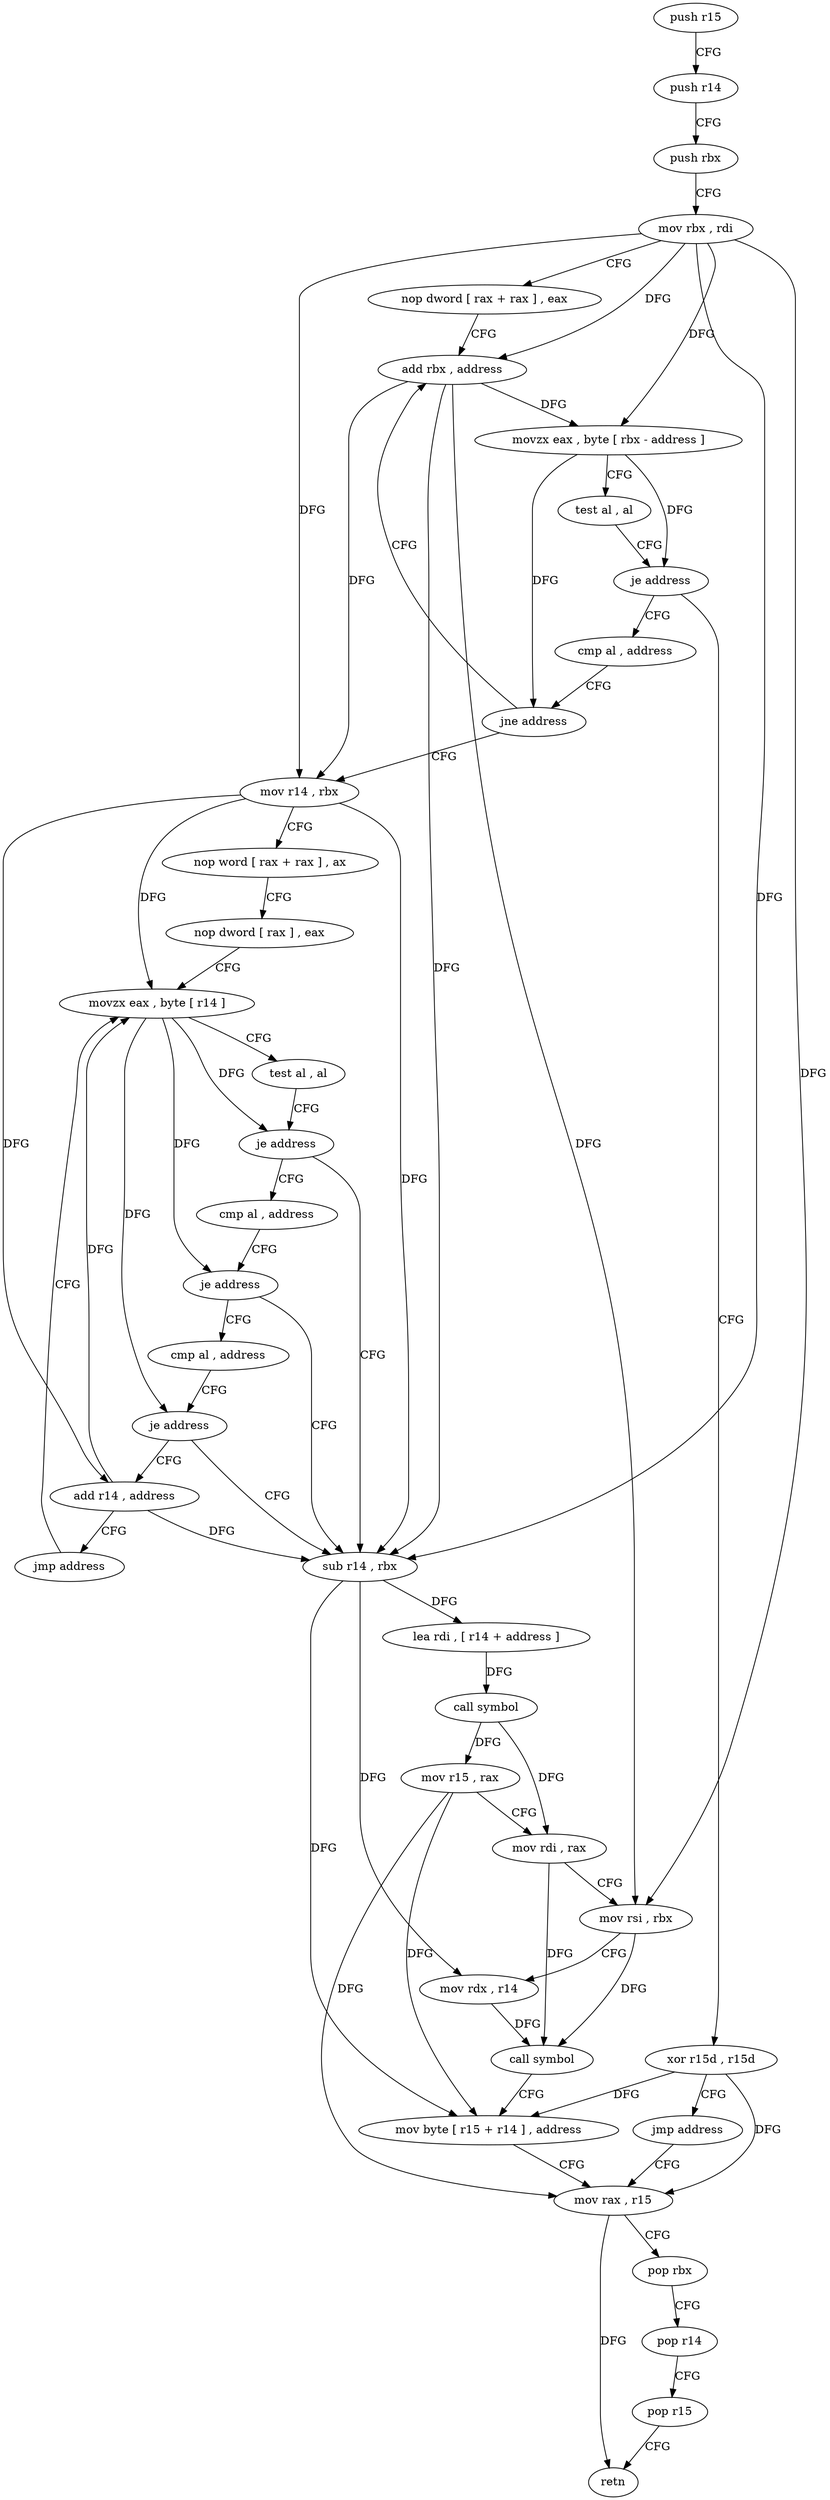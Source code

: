 digraph "func" {
"126992" [label = "push r15" ]
"126994" [label = "push r14" ]
"126996" [label = "push rbx" ]
"126997" [label = "mov rbx , rdi" ]
"127000" [label = "nop dword [ rax + rax ] , eax" ]
"127008" [label = "add rbx , address" ]
"127062" [label = "xor r15d , r15d" ]
"127065" [label = "jmp address" ]
"127101" [label = "mov rax , r15" ]
"127020" [label = "cmp al , address" ]
"127022" [label = "jne address" ]
"127024" [label = "mov r14 , rbx" ]
"127104" [label = "pop rbx" ]
"127105" [label = "pop r14" ]
"127107" [label = "pop r15" ]
"127109" [label = "retn" ]
"127012" [label = "movzx eax , byte [ rbx - address ]" ]
"127016" [label = "test al , al" ]
"127018" [label = "je address" ]
"127027" [label = "nop word [ rax + rax ] , ax" ]
"127037" [label = "nop dword [ rax ] , eax" ]
"127040" [label = "movzx eax , byte [ r14 ]" ]
"127067" [label = "sub r14 , rbx" ]
"127070" [label = "lea rdi , [ r14 + address ]" ]
"127074" [label = "call symbol" ]
"127079" [label = "mov r15 , rax" ]
"127082" [label = "mov rdi , rax" ]
"127085" [label = "mov rsi , rbx" ]
"127088" [label = "mov rdx , r14" ]
"127091" [label = "call symbol" ]
"127096" [label = "mov byte [ r15 + r14 ] , address" ]
"127048" [label = "cmp al , address" ]
"127050" [label = "je address" ]
"127052" [label = "cmp al , address" ]
"127054" [label = "je address" ]
"127056" [label = "add r14 , address" ]
"127060" [label = "jmp address" ]
"127044" [label = "test al , al" ]
"127046" [label = "je address" ]
"126992" -> "126994" [ label = "CFG" ]
"126994" -> "126996" [ label = "CFG" ]
"126996" -> "126997" [ label = "CFG" ]
"126997" -> "127000" [ label = "CFG" ]
"126997" -> "127008" [ label = "DFG" ]
"126997" -> "127012" [ label = "DFG" ]
"126997" -> "127024" [ label = "DFG" ]
"126997" -> "127067" [ label = "DFG" ]
"126997" -> "127085" [ label = "DFG" ]
"127000" -> "127008" [ label = "CFG" ]
"127008" -> "127012" [ label = "DFG" ]
"127008" -> "127024" [ label = "DFG" ]
"127008" -> "127067" [ label = "DFG" ]
"127008" -> "127085" [ label = "DFG" ]
"127062" -> "127065" [ label = "CFG" ]
"127062" -> "127101" [ label = "DFG" ]
"127062" -> "127096" [ label = "DFG" ]
"127065" -> "127101" [ label = "CFG" ]
"127101" -> "127104" [ label = "CFG" ]
"127101" -> "127109" [ label = "DFG" ]
"127020" -> "127022" [ label = "CFG" ]
"127022" -> "127008" [ label = "CFG" ]
"127022" -> "127024" [ label = "CFG" ]
"127024" -> "127027" [ label = "CFG" ]
"127024" -> "127040" [ label = "DFG" ]
"127024" -> "127067" [ label = "DFG" ]
"127024" -> "127056" [ label = "DFG" ]
"127104" -> "127105" [ label = "CFG" ]
"127105" -> "127107" [ label = "CFG" ]
"127107" -> "127109" [ label = "CFG" ]
"127012" -> "127016" [ label = "CFG" ]
"127012" -> "127018" [ label = "DFG" ]
"127012" -> "127022" [ label = "DFG" ]
"127016" -> "127018" [ label = "CFG" ]
"127018" -> "127062" [ label = "CFG" ]
"127018" -> "127020" [ label = "CFG" ]
"127027" -> "127037" [ label = "CFG" ]
"127037" -> "127040" [ label = "CFG" ]
"127040" -> "127044" [ label = "CFG" ]
"127040" -> "127046" [ label = "DFG" ]
"127040" -> "127050" [ label = "DFG" ]
"127040" -> "127054" [ label = "DFG" ]
"127067" -> "127070" [ label = "DFG" ]
"127067" -> "127088" [ label = "DFG" ]
"127067" -> "127096" [ label = "DFG" ]
"127070" -> "127074" [ label = "DFG" ]
"127074" -> "127079" [ label = "DFG" ]
"127074" -> "127082" [ label = "DFG" ]
"127079" -> "127082" [ label = "CFG" ]
"127079" -> "127101" [ label = "DFG" ]
"127079" -> "127096" [ label = "DFG" ]
"127082" -> "127085" [ label = "CFG" ]
"127082" -> "127091" [ label = "DFG" ]
"127085" -> "127088" [ label = "CFG" ]
"127085" -> "127091" [ label = "DFG" ]
"127088" -> "127091" [ label = "DFG" ]
"127091" -> "127096" [ label = "CFG" ]
"127096" -> "127101" [ label = "CFG" ]
"127048" -> "127050" [ label = "CFG" ]
"127050" -> "127067" [ label = "CFG" ]
"127050" -> "127052" [ label = "CFG" ]
"127052" -> "127054" [ label = "CFG" ]
"127054" -> "127067" [ label = "CFG" ]
"127054" -> "127056" [ label = "CFG" ]
"127056" -> "127060" [ label = "CFG" ]
"127056" -> "127040" [ label = "DFG" ]
"127056" -> "127067" [ label = "DFG" ]
"127060" -> "127040" [ label = "CFG" ]
"127044" -> "127046" [ label = "CFG" ]
"127046" -> "127067" [ label = "CFG" ]
"127046" -> "127048" [ label = "CFG" ]
}
